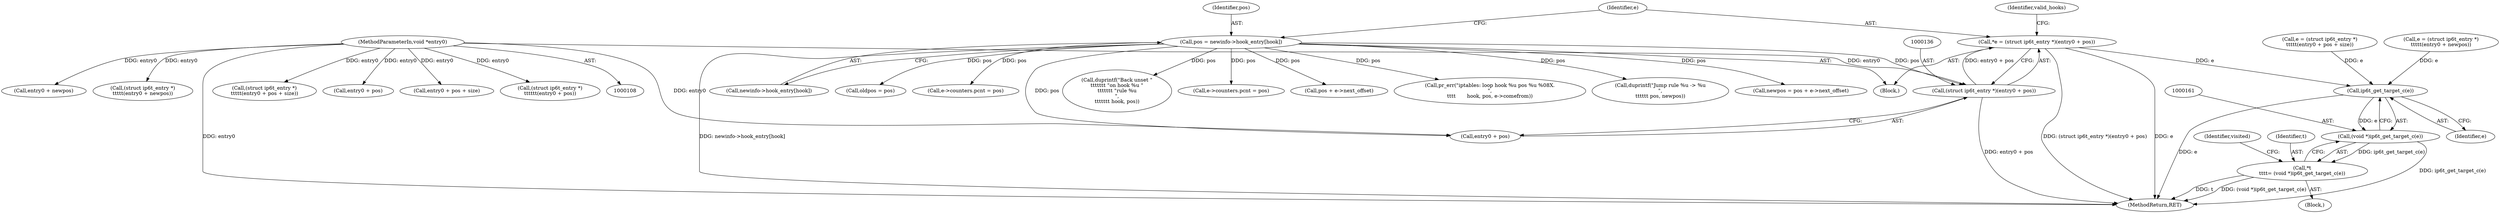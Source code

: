 digraph "0_linux_54d83fc74aa9ec72794373cb47432c5f7fb1a309_11@integer" {
"1000133" [label="(Call,*e = (struct ip6t_entry *)(entry0 + pos))"];
"1000135" [label="(Call,(struct ip6t_entry *)(entry0 + pos))"];
"1000111" [label="(MethodParameterIn,void *entry0)"];
"1000125" [label="(Call,pos = newinfo->hook_entry[hook])"];
"1000162" [label="(Call,ip6t_get_target_c(e))"];
"1000160" [label="(Call,(void *)ip6t_get_target_c(e))"];
"1000158" [label="(Call,*t\n\t\t\t\t= (void *)ip6t_get_target_c(e))"];
"1000166" [label="(Identifier,visited)"];
"1000126" [label="(Identifier,pos)"];
"1000413" [label="(Call,entry0 + newpos)"];
"1000411" [label="(Call,(struct ip6t_entry *)\n\t\t\t\t\t(entry0 + newpos))"];
"1000335" [label="(Call,e = (struct ip6t_entry *)\n\t\t\t\t\t(entry0 + pos + size))"];
"1000294" [label="(Call,oldpos = pos)"];
"1000137" [label="(Call,entry0 + pos)"];
"1000143" [label="(Identifier,valid_hooks)"];
"1000416" [label="(Call,e->counters.pcnt = pos)"];
"1000111" [label="(MethodParameterIn,void *entry0)"];
"1000432" [label="(MethodReturn,RET)"];
"1000156" [label="(Block,)"];
"1000337" [label="(Call,(struct ip6t_entry *)\n\t\t\t\t\t(entry0 + pos + size))"];
"1000290" [label="(Call,duprintf(\"Back unset \"\n\t\t\t\t\t\t\t \"on hook %u \"\n\t\t\t\t\t\t\t \"rule %u\n\",\n\t\t\t\t\t\t\t hook, pos))"];
"1000148" [label="(Call,e->counters.pcnt = pos)"];
"1000135" [label="(Call,(struct ip6t_entry *)(entry0 + pos))"];
"1000160" [label="(Call,(void *)ip6t_get_target_c(e))"];
"1000320" [label="(Call,entry0 + pos)"];
"1000404" [label="(Call,pos + e->next_offset)"];
"1000183" [label="(Call,pr_err(\"iptables: loop hook %u pos %u %08X.\n\",\n\t\t\t\t       hook, pos, e->comefrom))"];
"1000396" [label="(Call,duprintf(\"Jump rule %u -> %u\n\",\n\t\t\t\t\t\t pos, newpos))"];
"1000409" [label="(Call,e = (struct ip6t_entry *)\n\t\t\t\t\t(entry0 + newpos))"];
"1000133" [label="(Call,*e = (struct ip6t_entry *)(entry0 + pos))"];
"1000402" [label="(Call,newpos = pos + e->next_offset)"];
"1000159" [label="(Identifier,t)"];
"1000125" [label="(Call,pos = newinfo->hook_entry[hook])"];
"1000162" [label="(Call,ip6t_get_target_c(e))"];
"1000127" [label="(Call,newinfo->hook_entry[hook])"];
"1000163" [label="(Identifier,e)"];
"1000134" [label="(Identifier,e)"];
"1000339" [label="(Call,entry0 + pos + size)"];
"1000158" [label="(Call,*t\n\t\t\t\t= (void *)ip6t_get_target_c(e))"];
"1000123" [label="(Block,)"];
"1000318" [label="(Call,(struct ip6t_entry *)\n\t\t\t\t\t\t(entry0 + pos))"];
"1000133" -> "1000123"  [label="AST: "];
"1000133" -> "1000135"  [label="CFG: "];
"1000134" -> "1000133"  [label="AST: "];
"1000135" -> "1000133"  [label="AST: "];
"1000143" -> "1000133"  [label="CFG: "];
"1000133" -> "1000432"  [label="DDG: e"];
"1000133" -> "1000432"  [label="DDG: (struct ip6t_entry *)(entry0 + pos)"];
"1000135" -> "1000133"  [label="DDG: entry0 + pos"];
"1000133" -> "1000162"  [label="DDG: e"];
"1000135" -> "1000137"  [label="CFG: "];
"1000136" -> "1000135"  [label="AST: "];
"1000137" -> "1000135"  [label="AST: "];
"1000135" -> "1000432"  [label="DDG: entry0 + pos"];
"1000111" -> "1000135"  [label="DDG: entry0"];
"1000125" -> "1000135"  [label="DDG: pos"];
"1000111" -> "1000108"  [label="AST: "];
"1000111" -> "1000432"  [label="DDG: entry0"];
"1000111" -> "1000137"  [label="DDG: entry0"];
"1000111" -> "1000318"  [label="DDG: entry0"];
"1000111" -> "1000320"  [label="DDG: entry0"];
"1000111" -> "1000337"  [label="DDG: entry0"];
"1000111" -> "1000339"  [label="DDG: entry0"];
"1000111" -> "1000411"  [label="DDG: entry0"];
"1000111" -> "1000413"  [label="DDG: entry0"];
"1000125" -> "1000123"  [label="AST: "];
"1000125" -> "1000127"  [label="CFG: "];
"1000126" -> "1000125"  [label="AST: "];
"1000127" -> "1000125"  [label="AST: "];
"1000134" -> "1000125"  [label="CFG: "];
"1000125" -> "1000432"  [label="DDG: newinfo->hook_entry[hook]"];
"1000125" -> "1000137"  [label="DDG: pos"];
"1000125" -> "1000148"  [label="DDG: pos"];
"1000125" -> "1000183"  [label="DDG: pos"];
"1000125" -> "1000290"  [label="DDG: pos"];
"1000125" -> "1000294"  [label="DDG: pos"];
"1000125" -> "1000396"  [label="DDG: pos"];
"1000125" -> "1000402"  [label="DDG: pos"];
"1000125" -> "1000404"  [label="DDG: pos"];
"1000125" -> "1000416"  [label="DDG: pos"];
"1000162" -> "1000160"  [label="AST: "];
"1000162" -> "1000163"  [label="CFG: "];
"1000163" -> "1000162"  [label="AST: "];
"1000160" -> "1000162"  [label="CFG: "];
"1000162" -> "1000432"  [label="DDG: e"];
"1000162" -> "1000160"  [label="DDG: e"];
"1000335" -> "1000162"  [label="DDG: e"];
"1000409" -> "1000162"  [label="DDG: e"];
"1000160" -> "1000158"  [label="AST: "];
"1000161" -> "1000160"  [label="AST: "];
"1000158" -> "1000160"  [label="CFG: "];
"1000160" -> "1000432"  [label="DDG: ip6t_get_target_c(e)"];
"1000160" -> "1000158"  [label="DDG: ip6t_get_target_c(e)"];
"1000158" -> "1000156"  [label="AST: "];
"1000159" -> "1000158"  [label="AST: "];
"1000166" -> "1000158"  [label="CFG: "];
"1000158" -> "1000432"  [label="DDG: t"];
"1000158" -> "1000432"  [label="DDG: (void *)ip6t_get_target_c(e)"];
}
